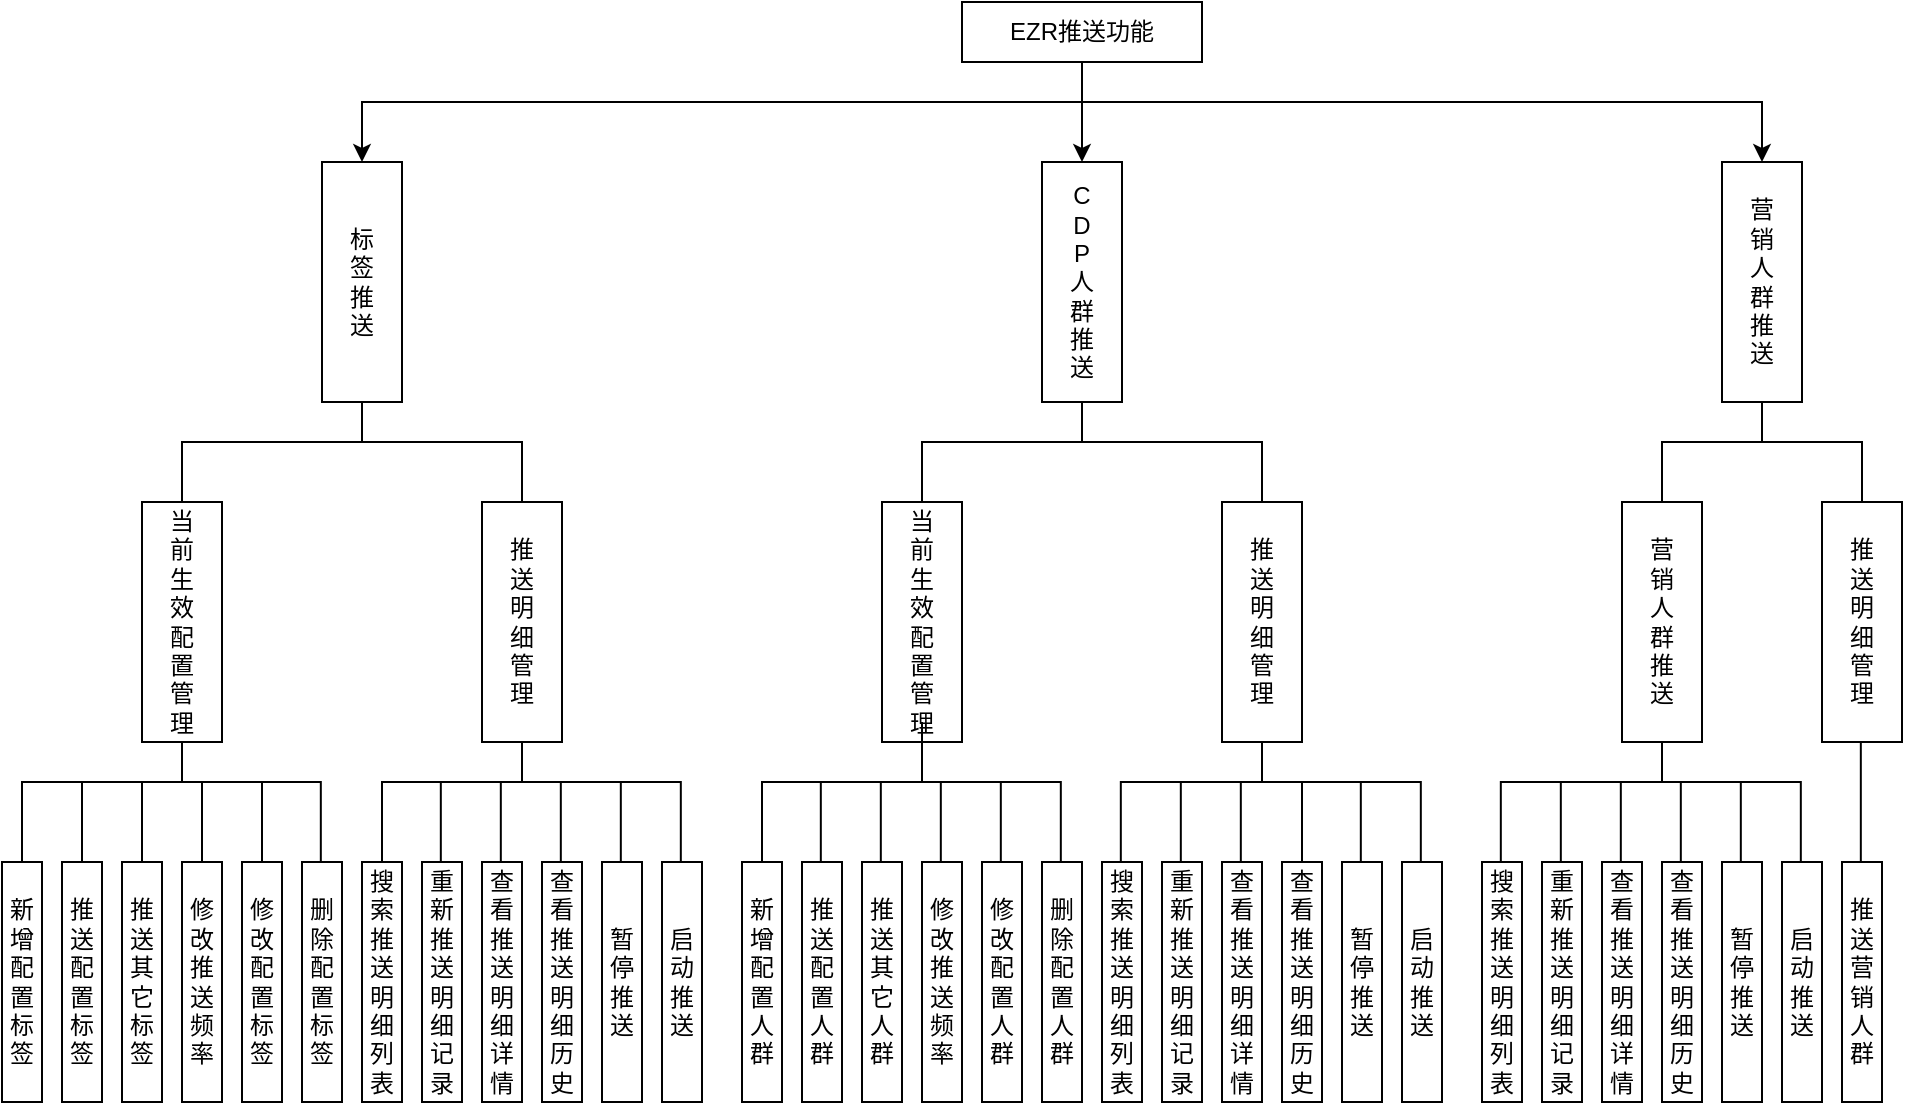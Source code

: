 <mxfile version="20.5.1" type="github"><diagram id="igIkLWl_I8CNIf3-y0DH" name="第 1 页"><mxGraphModel dx="1018" dy="528" grid="1" gridSize="10" guides="1" tooltips="1" connect="1" arrows="1" fold="1" page="1" pageScale="1" pageWidth="827" pageHeight="1169" math="0" shadow="0"><root><mxCell id="0"/><mxCell id="1" parent="0"/><mxCell id="1S4eVNWtwclJiUYLLemy-1" value="EZR推送功能" style="rounded=0;whiteSpace=wrap;html=1;" parent="1" vertex="1"><mxGeometry x="490" y="90" width="120" height="30" as="geometry"/></mxCell><mxCell id="1S4eVNWtwclJiUYLLemy-2" value="标&lt;br&gt;签&lt;br&gt;推&lt;br&gt;送" style="rounded=0;whiteSpace=wrap;html=1;" parent="1" vertex="1"><mxGeometry x="170" y="170" width="40" height="120" as="geometry"/></mxCell><mxCell id="1S4eVNWtwclJiUYLLemy-3" value="营&lt;br&gt;销&lt;br&gt;人&lt;br&gt;群&lt;br&gt;推&lt;br&gt;送" style="rounded=0;whiteSpace=wrap;html=1;" parent="1" vertex="1"><mxGeometry x="870" y="170" width="40" height="120" as="geometry"/></mxCell><mxCell id="1S4eVNWtwclJiUYLLemy-4" value="C&lt;br&gt;D&lt;br&gt;P&lt;br&gt;人&lt;br&gt;群&lt;br&gt;推&lt;br&gt;送" style="rounded=0;whiteSpace=wrap;html=1;" parent="1" vertex="1"><mxGeometry x="530" y="170" width="40" height="120" as="geometry"/></mxCell><mxCell id="1S4eVNWtwclJiUYLLemy-8" value="" style="endArrow=classic;html=1;rounded=0;exitX=0.5;exitY=1;exitDx=0;exitDy=0;entryX=0.5;entryY=0;entryDx=0;entryDy=0;" parent="1" source="1S4eVNWtwclJiUYLLemy-1" target="1S4eVNWtwclJiUYLLemy-2" edge="1"><mxGeometry width="50" height="50" relative="1" as="geometry"><mxPoint x="170" y="220" as="sourcePoint"/><mxPoint x="220" y="170" as="targetPoint"/><Array as="points"><mxPoint x="550" y="140"/><mxPoint x="190" y="140"/></Array></mxGeometry></mxCell><mxCell id="1S4eVNWtwclJiUYLLemy-9" value="" style="endArrow=classic;html=1;rounded=0;entryX=0.5;entryY=0;entryDx=0;entryDy=0;exitX=0.5;exitY=1;exitDx=0;exitDy=0;" parent="1" source="1S4eVNWtwclJiUYLLemy-1" target="1S4eVNWtwclJiUYLLemy-3" edge="1"><mxGeometry width="50" height="50" relative="1" as="geometry"><mxPoint x="400" y="130" as="sourcePoint"/><mxPoint x="430" y="230" as="targetPoint"/><Array as="points"><mxPoint x="550" y="140"/><mxPoint x="890" y="140"/></Array></mxGeometry></mxCell><mxCell id="1S4eVNWtwclJiUYLLemy-10" value="" style="endArrow=classic;html=1;rounded=0;entryX=0.5;entryY=0;entryDx=0;entryDy=0;exitX=0.5;exitY=1;exitDx=0;exitDy=0;" parent="1" source="1S4eVNWtwclJiUYLLemy-1" target="1S4eVNWtwclJiUYLLemy-4" edge="1"><mxGeometry width="50" height="50" relative="1" as="geometry"><mxPoint x="360" y="280" as="sourcePoint"/><mxPoint x="420" y="170" as="targetPoint"/></mxGeometry></mxCell><mxCell id="1S4eVNWtwclJiUYLLemy-12" value="当&lt;br&gt;前&lt;br&gt;生&lt;br&gt;效&lt;br&gt;配&lt;br&gt;置&lt;br&gt;管&lt;br&gt;理" style="rounded=0;whiteSpace=wrap;html=1;" parent="1" vertex="1"><mxGeometry x="80" y="340" width="40" height="120" as="geometry"/></mxCell><mxCell id="1S4eVNWtwclJiUYLLemy-13" value="推&lt;br&gt;送&lt;br&gt;明&lt;br&gt;细&lt;br&gt;管&lt;br&gt;理" style="rounded=0;whiteSpace=wrap;html=1;" parent="1" vertex="1"><mxGeometry x="250" y="340" width="40" height="120" as="geometry"/></mxCell><mxCell id="1S4eVNWtwclJiUYLLemy-15" value="推&lt;br&gt;送&lt;br&gt;明&lt;br&gt;细&lt;br&gt;管&lt;br&gt;理" style="rounded=0;whiteSpace=wrap;html=1;" parent="1" vertex="1"><mxGeometry x="620" y="340" width="40" height="120" as="geometry"/></mxCell><mxCell id="1S4eVNWtwclJiUYLLemy-17" value="推&lt;br&gt;送&lt;br&gt;明&lt;br&gt;细&lt;br&gt;管&lt;br&gt;理" style="rounded=0;whiteSpace=wrap;html=1;" parent="1" vertex="1"><mxGeometry x="920" y="340" width="40" height="120" as="geometry"/></mxCell><mxCell id="1S4eVNWtwclJiUYLLemy-19" value="当&lt;br&gt;前&lt;br&gt;生&lt;br&gt;效&lt;br&gt;配&lt;br&gt;置&lt;br&gt;管&lt;br&gt;理" style="rounded=0;whiteSpace=wrap;html=1;" parent="1" vertex="1"><mxGeometry x="450" y="340" width="40" height="120" as="geometry"/></mxCell><mxCell id="1S4eVNWtwclJiUYLLemy-20" value="营&lt;br&gt;销&lt;br&gt;人&lt;br&gt;群&lt;br&gt;推&lt;br&gt;送" style="rounded=0;whiteSpace=wrap;html=1;" parent="1" vertex="1"><mxGeometry x="820" y="340" width="40" height="120" as="geometry"/></mxCell><mxCell id="1S4eVNWtwclJiUYLLemy-21" value="新&lt;br&gt;增&lt;br&gt;配&lt;br&gt;置&lt;br&gt;标&lt;br&gt;签" style="rounded=0;whiteSpace=wrap;html=1;" parent="1" vertex="1"><mxGeometry x="10" y="520" width="20" height="120" as="geometry"/></mxCell><mxCell id="1S4eVNWtwclJiUYLLemy-23" value="推&lt;br&gt;送&lt;br&gt;配&lt;br&gt;置&lt;br&gt;标&lt;br&gt;签" style="rounded=0;whiteSpace=wrap;html=1;" parent="1" vertex="1"><mxGeometry x="40" y="520" width="20" height="120" as="geometry"/></mxCell><mxCell id="1S4eVNWtwclJiUYLLemy-24" value="推&lt;br&gt;送&lt;br&gt;其&lt;br&gt;它&lt;br&gt;标&lt;br&gt;签" style="rounded=0;whiteSpace=wrap;html=1;" parent="1" vertex="1"><mxGeometry x="70" y="520" width="20" height="120" as="geometry"/></mxCell><mxCell id="1S4eVNWtwclJiUYLLemy-25" value="修&lt;br&gt;改&lt;br&gt;推&lt;br&gt;送&lt;br&gt;频&lt;br&gt;率" style="rounded=0;whiteSpace=wrap;html=1;" parent="1" vertex="1"><mxGeometry x="100" y="520" width="20" height="120" as="geometry"/></mxCell><mxCell id="1S4eVNWtwclJiUYLLemy-26" value="修&lt;br&gt;改&lt;br&gt;配&lt;br&gt;置&lt;br&gt;标&lt;br&gt;签" style="rounded=0;whiteSpace=wrap;html=1;" parent="1" vertex="1"><mxGeometry x="130" y="520" width="20" height="120" as="geometry"/></mxCell><mxCell id="1S4eVNWtwclJiUYLLemy-27" value="删&lt;br&gt;除&lt;br&gt;配&lt;br&gt;置&lt;br&gt;标&lt;br&gt;签" style="rounded=0;whiteSpace=wrap;html=1;" parent="1" vertex="1"><mxGeometry x="160" y="520" width="20" height="120" as="geometry"/></mxCell><mxCell id="1S4eVNWtwclJiUYLLemy-28" value="搜&lt;br&gt;索&lt;br&gt;推&lt;br&gt;送&lt;br&gt;明&lt;br&gt;细&lt;br&gt;列&lt;br&gt;表" style="rounded=0;whiteSpace=wrap;html=1;" parent="1" vertex="1"><mxGeometry x="190" y="520" width="20" height="120" as="geometry"/></mxCell><mxCell id="1S4eVNWtwclJiUYLLemy-29" value="重&lt;br&gt;新&lt;br&gt;推&lt;br&gt;送&lt;br&gt;明&lt;br&gt;细&lt;br&gt;记&lt;br&gt;录" style="rounded=0;whiteSpace=wrap;html=1;" parent="1" vertex="1"><mxGeometry x="220" y="520" width="20" height="120" as="geometry"/></mxCell><mxCell id="1S4eVNWtwclJiUYLLemy-30" value="查&lt;br&gt;看&lt;br&gt;推&lt;br&gt;送&lt;br&gt;明&lt;br&gt;细&lt;br&gt;详&lt;br&gt;情" style="rounded=0;whiteSpace=wrap;html=1;" parent="1" vertex="1"><mxGeometry x="250" y="520" width="20" height="120" as="geometry"/></mxCell><mxCell id="1S4eVNWtwclJiUYLLemy-31" value="查&lt;br&gt;看&lt;br&gt;推&lt;br&gt;送&lt;br&gt;明&lt;br&gt;细&lt;br&gt;历&lt;br&gt;史" style="rounded=0;whiteSpace=wrap;html=1;" parent="1" vertex="1"><mxGeometry x="280" y="520" width="20" height="120" as="geometry"/></mxCell><mxCell id="1S4eVNWtwclJiUYLLemy-32" value="暂&lt;br&gt;停&lt;br&gt;推&lt;br&gt;送" style="rounded=0;whiteSpace=wrap;html=1;" parent="1" vertex="1"><mxGeometry x="310" y="520" width="20" height="120" as="geometry"/></mxCell><mxCell id="1S4eVNWtwclJiUYLLemy-33" value="启&lt;br&gt;动&lt;br&gt;推&lt;br&gt;送" style="rounded=0;whiteSpace=wrap;html=1;" parent="1" vertex="1"><mxGeometry x="340" y="520" width="20" height="120" as="geometry"/></mxCell><mxCell id="1S4eVNWtwclJiUYLLemy-35" value="新&lt;br&gt;增&lt;br&gt;配&lt;br&gt;置&lt;br&gt;人&lt;br&gt;群" style="rounded=0;whiteSpace=wrap;html=1;" parent="1" vertex="1"><mxGeometry x="380" y="520" width="20" height="120" as="geometry"/></mxCell><mxCell id="1S4eVNWtwclJiUYLLemy-36" value="推&lt;br&gt;送&lt;br&gt;配&lt;br&gt;置&lt;br&gt;人&lt;br&gt;群" style="rounded=0;whiteSpace=wrap;html=1;" parent="1" vertex="1"><mxGeometry x="410" y="520" width="20" height="120" as="geometry"/></mxCell><mxCell id="1S4eVNWtwclJiUYLLemy-37" value="推&lt;br&gt;送&lt;br&gt;其&lt;br&gt;它&lt;br&gt;人&lt;br&gt;群" style="rounded=0;whiteSpace=wrap;html=1;" parent="1" vertex="1"><mxGeometry x="440" y="520" width="20" height="120" as="geometry"/></mxCell><mxCell id="1S4eVNWtwclJiUYLLemy-38" value="修&lt;br&gt;改&lt;br&gt;推&lt;br&gt;送&lt;br&gt;频&lt;br&gt;率" style="rounded=0;whiteSpace=wrap;html=1;" parent="1" vertex="1"><mxGeometry x="470" y="520" width="20" height="120" as="geometry"/></mxCell><mxCell id="1S4eVNWtwclJiUYLLemy-39" value="修&lt;br&gt;改&lt;br&gt;配&lt;br&gt;置&lt;br&gt;人&lt;br&gt;群" style="rounded=0;whiteSpace=wrap;html=1;" parent="1" vertex="1"><mxGeometry x="500" y="520" width="20" height="120" as="geometry"/></mxCell><mxCell id="1S4eVNWtwclJiUYLLemy-40" value="删&lt;br&gt;除&lt;br&gt;配&lt;br&gt;置&lt;br&gt;人&lt;br&gt;群" style="rounded=0;whiteSpace=wrap;html=1;" parent="1" vertex="1"><mxGeometry x="530" y="520" width="20" height="120" as="geometry"/></mxCell><mxCell id="1S4eVNWtwclJiUYLLemy-41" value="搜&lt;br&gt;索&lt;br&gt;推&lt;br&gt;送&lt;br&gt;明&lt;br&gt;细&lt;br&gt;列&lt;br&gt;表" style="rounded=0;whiteSpace=wrap;html=1;" parent="1" vertex="1"><mxGeometry x="560" y="520" width="20" height="120" as="geometry"/></mxCell><mxCell id="1S4eVNWtwclJiUYLLemy-42" value="重&lt;br&gt;新&lt;br&gt;推&lt;br&gt;送&lt;br&gt;明&lt;br&gt;细&lt;br&gt;记&lt;br&gt;录" style="rounded=0;whiteSpace=wrap;html=1;" parent="1" vertex="1"><mxGeometry x="590" y="520" width="20" height="120" as="geometry"/></mxCell><mxCell id="1S4eVNWtwclJiUYLLemy-43" value="查&lt;br&gt;看&lt;br&gt;推&lt;br&gt;送&lt;br&gt;明&lt;br&gt;细&lt;br&gt;详&lt;br&gt;情" style="rounded=0;whiteSpace=wrap;html=1;" parent="1" vertex="1"><mxGeometry x="620" y="520" width="20" height="120" as="geometry"/></mxCell><mxCell id="1S4eVNWtwclJiUYLLemy-44" value="查&lt;br&gt;看&lt;br&gt;推&lt;br&gt;送&lt;br&gt;明&lt;br&gt;细&lt;br&gt;历&lt;br&gt;史" style="rounded=0;whiteSpace=wrap;html=1;" parent="1" vertex="1"><mxGeometry x="650" y="520" width="20" height="120" as="geometry"/></mxCell><mxCell id="1S4eVNWtwclJiUYLLemy-45" value="暂&lt;br&gt;停&lt;br&gt;推&lt;br&gt;送" style="rounded=0;whiteSpace=wrap;html=1;" parent="1" vertex="1"><mxGeometry x="680" y="520" width="20" height="120" as="geometry"/></mxCell><mxCell id="1S4eVNWtwclJiUYLLemy-46" value="启&lt;br&gt;动&lt;br&gt;推&lt;br&gt;送" style="rounded=0;whiteSpace=wrap;html=1;" parent="1" vertex="1"><mxGeometry x="710" y="520" width="20" height="120" as="geometry"/></mxCell><mxCell id="1S4eVNWtwclJiUYLLemy-47" value="搜&lt;br&gt;索&lt;br&gt;推&lt;br&gt;送&lt;br&gt;明&lt;br&gt;细&lt;br&gt;列&lt;br&gt;表" style="rounded=0;whiteSpace=wrap;html=1;" parent="1" vertex="1"><mxGeometry x="750" y="520" width="20" height="120" as="geometry"/></mxCell><mxCell id="1S4eVNWtwclJiUYLLemy-48" value="重&lt;br&gt;新&lt;br&gt;推&lt;br&gt;送&lt;br&gt;明&lt;br&gt;细&lt;br&gt;记&lt;br&gt;录" style="rounded=0;whiteSpace=wrap;html=1;" parent="1" vertex="1"><mxGeometry x="780" y="520" width="20" height="120" as="geometry"/></mxCell><mxCell id="1S4eVNWtwclJiUYLLemy-49" value="查&lt;br&gt;看&lt;br&gt;推&lt;br&gt;送&lt;br&gt;明&lt;br&gt;细&lt;br&gt;详&lt;br&gt;情" style="rounded=0;whiteSpace=wrap;html=1;" parent="1" vertex="1"><mxGeometry x="810" y="520" width="20" height="120" as="geometry"/></mxCell><mxCell id="1S4eVNWtwclJiUYLLemy-50" value="查&lt;br&gt;看&lt;br&gt;推&lt;br&gt;送&lt;br&gt;明&lt;br&gt;细&lt;br&gt;历&lt;br&gt;史" style="rounded=0;whiteSpace=wrap;html=1;" parent="1" vertex="1"><mxGeometry x="840" y="520" width="20" height="120" as="geometry"/></mxCell><mxCell id="1S4eVNWtwclJiUYLLemy-51" value="暂&lt;br&gt;停&lt;br&gt;推&lt;br&gt;送" style="rounded=0;whiteSpace=wrap;html=1;" parent="1" vertex="1"><mxGeometry x="870" y="520" width="20" height="120" as="geometry"/></mxCell><mxCell id="1S4eVNWtwclJiUYLLemy-52" value="启&lt;br&gt;动&lt;br&gt;推&lt;br&gt;送" style="rounded=0;whiteSpace=wrap;html=1;" parent="1" vertex="1"><mxGeometry x="900" y="520" width="20" height="120" as="geometry"/></mxCell><mxCell id="1S4eVNWtwclJiUYLLemy-53" value="推&lt;br&gt;送&lt;br&gt;营&lt;br&gt;销人&lt;br&gt;群" style="rounded=0;whiteSpace=wrap;html=1;" parent="1" vertex="1"><mxGeometry x="930" y="520" width="20" height="120" as="geometry"/></mxCell><mxCell id="1S4eVNWtwclJiUYLLemy-54" value="" style="endArrow=none;html=1;rounded=0;fontFamily=Helvetica;fontSize=12;entryX=0.5;entryY=1;entryDx=0;entryDy=0;exitX=0.5;exitY=0;exitDx=0;exitDy=0;" parent="1" source="1S4eVNWtwclJiUYLLemy-13" target="1S4eVNWtwclJiUYLLemy-2" edge="1"><mxGeometry width="50" height="50" relative="1" as="geometry"><mxPoint x="490" y="410" as="sourcePoint"/><mxPoint x="540" y="360" as="targetPoint"/><Array as="points"><mxPoint x="270" y="310"/><mxPoint x="190" y="310"/></Array></mxGeometry></mxCell><mxCell id="1S4eVNWtwclJiUYLLemy-55" value="" style="endArrow=none;html=1;rounded=0;fontFamily=Helvetica;fontSize=12;entryX=0.5;entryY=1;entryDx=0;entryDy=0;exitX=0.5;exitY=0;exitDx=0;exitDy=0;" parent="1" source="1S4eVNWtwclJiUYLLemy-12" target="1S4eVNWtwclJiUYLLemy-2" edge="1"><mxGeometry width="50" height="50" relative="1" as="geometry"><mxPoint x="280" y="350" as="sourcePoint"/><mxPoint x="200" y="300" as="targetPoint"/><Array as="points"><mxPoint x="100" y="310"/><mxPoint x="190" y="310"/></Array></mxGeometry></mxCell><mxCell id="1S4eVNWtwclJiUYLLemy-56" value="" style="endArrow=none;html=1;rounded=0;fontFamily=Helvetica;fontSize=12;entryX=0.5;entryY=1;entryDx=0;entryDy=0;exitX=0.5;exitY=0;exitDx=0;exitDy=0;" parent="1" source="1S4eVNWtwclJiUYLLemy-19" target="1S4eVNWtwclJiUYLLemy-4" edge="1"><mxGeometry width="50" height="50" relative="1" as="geometry"><mxPoint x="290" y="360" as="sourcePoint"/><mxPoint x="210" y="310" as="targetPoint"/><Array as="points"><mxPoint x="470" y="310"/><mxPoint x="550" y="310"/></Array></mxGeometry></mxCell><mxCell id="1S4eVNWtwclJiUYLLemy-57" value="" style="endArrow=none;html=1;rounded=0;fontFamily=Helvetica;fontSize=12;exitX=0.5;exitY=1;exitDx=0;exitDy=0;entryX=0.5;entryY=0;entryDx=0;entryDy=0;" parent="1" source="1S4eVNWtwclJiUYLLemy-4" target="1S4eVNWtwclJiUYLLemy-15" edge="1"><mxGeometry width="50" height="50" relative="1" as="geometry"><mxPoint x="300" y="370" as="sourcePoint"/><mxPoint x="190" y="290" as="targetPoint"/><Array as="points"><mxPoint x="550" y="310"/><mxPoint x="640" y="310"/></Array></mxGeometry></mxCell><mxCell id="1S4eVNWtwclJiUYLLemy-58" value="" style="endArrow=none;html=1;rounded=0;fontFamily=Helvetica;fontSize=12;entryX=0.5;entryY=1;entryDx=0;entryDy=0;exitX=0.5;exitY=0;exitDx=0;exitDy=0;" parent="1" source="1S4eVNWtwclJiUYLLemy-20" target="1S4eVNWtwclJiUYLLemy-3" edge="1"><mxGeometry width="50" height="50" relative="1" as="geometry"><mxPoint x="310" y="380" as="sourcePoint"/><mxPoint x="230" y="330" as="targetPoint"/><Array as="points"><mxPoint x="840" y="310"/><mxPoint x="890" y="310"/></Array></mxGeometry></mxCell><mxCell id="1S4eVNWtwclJiUYLLemy-59" value="" style="endArrow=none;html=1;rounded=0;fontFamily=Helvetica;fontSize=12;entryX=0.5;entryY=1;entryDx=0;entryDy=0;exitX=0.5;exitY=0;exitDx=0;exitDy=0;" parent="1" source="1S4eVNWtwclJiUYLLemy-17" target="1S4eVNWtwclJiUYLLemy-3" edge="1"><mxGeometry width="50" height="50" relative="1" as="geometry"><mxPoint x="320" y="390" as="sourcePoint"/><mxPoint x="240" y="340" as="targetPoint"/><Array as="points"><mxPoint x="940" y="310"/><mxPoint x="890" y="310"/></Array></mxGeometry></mxCell><mxCell id="1S4eVNWtwclJiUYLLemy-60" value="" style="endArrow=none;html=1;rounded=0;fontFamily=Helvetica;fontSize=12;entryX=0.5;entryY=1;entryDx=0;entryDy=0;exitX=0.5;exitY=0;exitDx=0;exitDy=0;" parent="1" source="1S4eVNWtwclJiUYLLemy-21" target="1S4eVNWtwclJiUYLLemy-12" edge="1"><mxGeometry width="50" height="50" relative="1" as="geometry"><mxPoint x="330" y="400" as="sourcePoint"/><mxPoint x="250" y="350" as="targetPoint"/><Array as="points"><mxPoint x="20" y="480"/><mxPoint x="100" y="480"/></Array></mxGeometry></mxCell><mxCell id="1S4eVNWtwclJiUYLLemy-63" value="" style="endArrow=none;html=1;rounded=0;fontFamily=Helvetica;fontSize=12;entryX=0.5;entryY=1;entryDx=0;entryDy=0;" parent="1" target="1S4eVNWtwclJiUYLLemy-13" edge="1"><mxGeometry width="50" height="50" relative="1" as="geometry"><mxPoint x="200" y="520" as="sourcePoint"/><mxPoint x="540" y="510" as="targetPoint"/><Array as="points"><mxPoint x="200" y="480"/><mxPoint x="270" y="480"/></Array></mxGeometry></mxCell><mxCell id="1S4eVNWtwclJiUYLLemy-68" value="" style="endArrow=none;html=1;rounded=0;fontFamily=Helvetica;fontSize=12;entryX=0.5;entryY=1;entryDx=0;entryDy=0;exitX=0.5;exitY=0;exitDx=0;exitDy=0;" parent="1" source="1S4eVNWtwclJiUYLLemy-35" edge="1"><mxGeometry width="50" height="50" relative="1" as="geometry"><mxPoint x="400" y="520" as="sourcePoint"/><mxPoint x="470" y="460" as="targetPoint"/><Array as="points"><mxPoint x="390" y="480"/><mxPoint x="470" y="480"/></Array></mxGeometry></mxCell><mxCell id="1S4eVNWtwclJiUYLLemy-69" value="" style="endArrow=none;html=1;rounded=0;fontFamily=Helvetica;fontSize=12;entryX=0.5;entryY=1;entryDx=0;entryDy=0;edgeStyle=elbowEdgeStyle;elbow=vertical;exitX=0.5;exitY=0;exitDx=0;exitDy=0;" parent="1" source="1S4eVNWtwclJiUYLLemy-23" edge="1"><mxGeometry width="50" height="50" relative="1" as="geometry"><mxPoint x="30" y="520" as="sourcePoint"/><mxPoint x="100" y="460" as="targetPoint"/><Array as="points"><mxPoint x="60" y="480"/></Array></mxGeometry></mxCell><mxCell id="1S4eVNWtwclJiUYLLemy-71" value="" style="endArrow=none;html=1;rounded=0;fontFamily=Helvetica;fontSize=12;entryX=0.5;entryY=1;entryDx=0;entryDy=0;edgeStyle=elbowEdgeStyle;elbow=vertical;" parent="1" target="1S4eVNWtwclJiUYLLemy-12" edge="1"><mxGeometry width="50" height="50" relative="1" as="geometry"><mxPoint x="80" y="520" as="sourcePoint"/><mxPoint x="150" y="460" as="targetPoint"/><Array as="points"><mxPoint x="90" y="480"/></Array></mxGeometry></mxCell><mxCell id="1S4eVNWtwclJiUYLLemy-73" value="" style="endArrow=none;html=1;rounded=0;fontFamily=Helvetica;fontSize=12;edgeStyle=elbowEdgeStyle;elbow=vertical;entryX=0.5;entryY=1;entryDx=0;entryDy=0;" parent="1" target="1S4eVNWtwclJiUYLLemy-12" edge="1"><mxGeometry width="50" height="50" relative="1" as="geometry"><mxPoint x="110" y="520" as="sourcePoint"/><mxPoint x="130" y="460" as="targetPoint"/><Array as="points"><mxPoint x="120" y="480"/></Array></mxGeometry></mxCell><mxCell id="1S4eVNWtwclJiUYLLemy-74" value="" style="endArrow=none;html=1;rounded=0;fontFamily=Helvetica;fontSize=12;edgeStyle=elbowEdgeStyle;elbow=vertical;entryX=0.5;entryY=1;entryDx=0;entryDy=0;" parent="1" target="1S4eVNWtwclJiUYLLemy-12" edge="1"><mxGeometry width="50" height="50" relative="1" as="geometry"><mxPoint x="140" y="520" as="sourcePoint"/><mxPoint x="140" y="460" as="targetPoint"/><Array as="points"><mxPoint x="160" y="480"/></Array></mxGeometry></mxCell><mxCell id="1S4eVNWtwclJiUYLLemy-75" value="" style="endArrow=none;html=1;rounded=0;fontFamily=Helvetica;fontSize=12;edgeStyle=elbowEdgeStyle;elbow=vertical;entryX=0.5;entryY=1;entryDx=0;entryDy=0;" parent="1" target="1S4eVNWtwclJiUYLLemy-12" edge="1"><mxGeometry width="50" height="50" relative="1" as="geometry"><mxPoint x="169.41" y="520" as="sourcePoint"/><mxPoint x="169.41" y="460" as="targetPoint"/><Array as="points"><mxPoint x="130" y="480"/></Array></mxGeometry></mxCell><mxCell id="1S4eVNWtwclJiUYLLemy-76" value="" style="endArrow=none;html=1;rounded=0;fontFamily=Helvetica;fontSize=12;edgeStyle=elbowEdgeStyle;elbow=vertical;entryX=0.5;entryY=1;entryDx=0;entryDy=0;" parent="1" target="1S4eVNWtwclJiUYLLemy-13" edge="1"><mxGeometry width="50" height="50" relative="1" as="geometry"><mxPoint x="229.41" y="520" as="sourcePoint"/><mxPoint x="229.41" y="460" as="targetPoint"/><Array as="points"><mxPoint x="249.41" y="480"/></Array></mxGeometry></mxCell><mxCell id="1S4eVNWtwclJiUYLLemy-77" value="" style="endArrow=none;html=1;rounded=0;fontFamily=Helvetica;fontSize=12;edgeStyle=elbowEdgeStyle;elbow=vertical;entryX=0.5;entryY=1;entryDx=0;entryDy=0;" parent="1" target="1S4eVNWtwclJiUYLLemy-13" edge="1"><mxGeometry width="50" height="50" relative="1" as="geometry"><mxPoint x="259.41" y="520" as="sourcePoint"/><mxPoint x="259.41" y="460" as="targetPoint"/><Array as="points"><mxPoint x="279.41" y="480"/></Array></mxGeometry></mxCell><mxCell id="1S4eVNWtwclJiUYLLemy-78" value="" style="endArrow=none;html=1;rounded=0;fontFamily=Helvetica;fontSize=12;edgeStyle=elbowEdgeStyle;elbow=vertical;entryX=0.5;entryY=1;entryDx=0;entryDy=0;" parent="1" target="1S4eVNWtwclJiUYLLemy-13" edge="1"><mxGeometry width="50" height="50" relative="1" as="geometry"><mxPoint x="289.41" y="520" as="sourcePoint"/><mxPoint x="289.41" y="460" as="targetPoint"/><Array as="points"><mxPoint x="309.41" y="480"/></Array></mxGeometry></mxCell><mxCell id="1S4eVNWtwclJiUYLLemy-79" value="" style="endArrow=none;html=1;rounded=0;fontFamily=Helvetica;fontSize=12;edgeStyle=elbowEdgeStyle;elbow=vertical;entryX=0.5;entryY=1;entryDx=0;entryDy=0;" parent="1" target="1S4eVNWtwclJiUYLLemy-13" edge="1"><mxGeometry width="50" height="50" relative="1" as="geometry"><mxPoint x="319.41" y="520" as="sourcePoint"/><mxPoint x="319.41" y="460" as="targetPoint"/><Array as="points"><mxPoint x="339.41" y="480"/></Array></mxGeometry></mxCell><mxCell id="1S4eVNWtwclJiUYLLemy-80" value="" style="endArrow=none;html=1;rounded=0;fontFamily=Helvetica;fontSize=12;edgeStyle=elbowEdgeStyle;elbow=vertical;entryX=0.5;entryY=1;entryDx=0;entryDy=0;" parent="1" target="1S4eVNWtwclJiUYLLemy-13" edge="1"><mxGeometry width="50" height="50" relative="1" as="geometry"><mxPoint x="349.41" y="520" as="sourcePoint"/><mxPoint x="349.41" y="460" as="targetPoint"/><Array as="points"><mxPoint x="369.41" y="480"/></Array></mxGeometry></mxCell><mxCell id="1S4eVNWtwclJiUYLLemy-81" value="" style="endArrow=none;html=1;rounded=0;fontFamily=Helvetica;fontSize=12;edgeStyle=elbowEdgeStyle;elbow=vertical;entryX=0.5;entryY=1;entryDx=0;entryDy=0;" parent="1" target="1S4eVNWtwclJiUYLLemy-19" edge="1"><mxGeometry width="50" height="50" relative="1" as="geometry"><mxPoint x="419.41" y="520" as="sourcePoint"/><mxPoint x="419.41" y="460" as="targetPoint"/><Array as="points"><mxPoint x="440" y="480"/></Array></mxGeometry></mxCell><mxCell id="1S4eVNWtwclJiUYLLemy-82" value="" style="endArrow=none;html=1;rounded=0;fontFamily=Helvetica;fontSize=12;edgeStyle=elbowEdgeStyle;elbow=vertical;entryX=0.5;entryY=1;entryDx=0;entryDy=0;" parent="1" target="1S4eVNWtwclJiUYLLemy-19" edge="1"><mxGeometry width="50" height="50" relative="1" as="geometry"><mxPoint x="449.41" y="520" as="sourcePoint"/><mxPoint x="449.41" y="460" as="targetPoint"/><Array as="points"><mxPoint x="460" y="480"/></Array></mxGeometry></mxCell><mxCell id="1S4eVNWtwclJiUYLLemy-83" value="" style="endArrow=none;html=1;rounded=0;fontFamily=Helvetica;fontSize=12;edgeStyle=elbowEdgeStyle;elbow=vertical;" parent="1" edge="1"><mxGeometry width="50" height="50" relative="1" as="geometry"><mxPoint x="479.41" y="520" as="sourcePoint"/><mxPoint x="470" y="450" as="targetPoint"/><Array as="points"><mxPoint x="480" y="480"/></Array></mxGeometry></mxCell><mxCell id="1S4eVNWtwclJiUYLLemy-84" value="" style="endArrow=none;html=1;rounded=0;fontFamily=Helvetica;fontSize=12;edgeStyle=elbowEdgeStyle;elbow=vertical;" parent="1" edge="1"><mxGeometry width="50" height="50" relative="1" as="geometry"><mxPoint x="509.41" y="520" as="sourcePoint"/><mxPoint x="470" y="460" as="targetPoint"/><Array as="points"><mxPoint x="490" y="480"/></Array></mxGeometry></mxCell><mxCell id="1S4eVNWtwclJiUYLLemy-85" value="" style="endArrow=none;html=1;rounded=0;fontFamily=Helvetica;fontSize=12;edgeStyle=elbowEdgeStyle;elbow=vertical;entryX=0.5;entryY=1;entryDx=0;entryDy=0;" parent="1" target="1S4eVNWtwclJiUYLLemy-19" edge="1"><mxGeometry width="50" height="50" relative="1" as="geometry"><mxPoint x="539.41" y="520" as="sourcePoint"/><mxPoint x="539.41" y="460" as="targetPoint"/><Array as="points"><mxPoint x="500" y="480"/></Array></mxGeometry></mxCell><mxCell id="1S4eVNWtwclJiUYLLemy-86" value="" style="endArrow=none;html=1;rounded=0;fontFamily=Helvetica;fontSize=12;edgeStyle=elbowEdgeStyle;elbow=vertical;entryX=0.5;entryY=1;entryDx=0;entryDy=0;" parent="1" target="1S4eVNWtwclJiUYLLemy-15" edge="1"><mxGeometry width="50" height="50" relative="1" as="geometry"><mxPoint x="569.41" y="520" as="sourcePoint"/><mxPoint x="569.41" y="460" as="targetPoint"/><Array as="points"><mxPoint x="600" y="480"/></Array></mxGeometry></mxCell><mxCell id="1S4eVNWtwclJiUYLLemy-87" value="" style="endArrow=none;html=1;rounded=0;fontFamily=Helvetica;fontSize=12;edgeStyle=elbowEdgeStyle;elbow=vertical;entryX=0.5;entryY=1;entryDx=0;entryDy=0;" parent="1" target="1S4eVNWtwclJiUYLLemy-15" edge="1"><mxGeometry width="50" height="50" relative="1" as="geometry"><mxPoint x="599.41" y="520" as="sourcePoint"/><mxPoint x="599.41" y="460" as="targetPoint"/><Array as="points"><mxPoint x="620" y="480"/></Array></mxGeometry></mxCell><mxCell id="1S4eVNWtwclJiUYLLemy-88" value="" style="endArrow=none;html=1;rounded=0;fontFamily=Helvetica;fontSize=12;edgeStyle=elbowEdgeStyle;elbow=vertical;entryX=0.5;entryY=1;entryDx=0;entryDy=0;" parent="1" target="1S4eVNWtwclJiUYLLemy-15" edge="1"><mxGeometry width="50" height="50" relative="1" as="geometry"><mxPoint x="629.41" y="520" as="sourcePoint"/><mxPoint x="629.41" y="460" as="targetPoint"/><Array as="points"><mxPoint x="630" y="480"/></Array></mxGeometry></mxCell><mxCell id="1S4eVNWtwclJiUYLLemy-89" value="" style="endArrow=none;html=1;rounded=0;fontFamily=Helvetica;fontSize=12;edgeStyle=elbowEdgeStyle;elbow=vertical;entryX=0.5;entryY=1;entryDx=0;entryDy=0;" parent="1" target="1S4eVNWtwclJiUYLLemy-15" edge="1"><mxGeometry width="50" height="50" relative="1" as="geometry"><mxPoint x="660.0" y="520" as="sourcePoint"/><mxPoint x="660.0" y="460" as="targetPoint"/><Array as="points"><mxPoint x="650" y="480"/></Array></mxGeometry></mxCell><mxCell id="1S4eVNWtwclJiUYLLemy-90" value="" style="endArrow=none;html=1;rounded=0;fontFamily=Helvetica;fontSize=12;edgeStyle=elbowEdgeStyle;elbow=vertical;entryX=0.5;entryY=1;entryDx=0;entryDy=0;" parent="1" target="1S4eVNWtwclJiUYLLemy-15" edge="1"><mxGeometry width="50" height="50" relative="1" as="geometry"><mxPoint x="689.41" y="520" as="sourcePoint"/><mxPoint x="689.41" y="460" as="targetPoint"/><Array as="points"><mxPoint x="660" y="480"/></Array></mxGeometry></mxCell><mxCell id="1S4eVNWtwclJiUYLLemy-91" value="" style="endArrow=none;html=1;rounded=0;fontFamily=Helvetica;fontSize=12;edgeStyle=elbowEdgeStyle;elbow=vertical;entryX=0.5;entryY=1;entryDx=0;entryDy=0;" parent="1" target="1S4eVNWtwclJiUYLLemy-15" edge="1"><mxGeometry width="50" height="50" relative="1" as="geometry"><mxPoint x="719.41" y="520" as="sourcePoint"/><mxPoint x="719.41" y="460" as="targetPoint"/><Array as="points"><mxPoint x="680" y="480"/></Array></mxGeometry></mxCell><mxCell id="1S4eVNWtwclJiUYLLemy-92" value="" style="endArrow=none;html=1;rounded=0;fontFamily=Helvetica;fontSize=12;edgeStyle=elbowEdgeStyle;elbow=vertical;entryX=0.5;entryY=1;entryDx=0;entryDy=0;" parent="1" target="1S4eVNWtwclJiUYLLemy-20" edge="1"><mxGeometry width="50" height="50" relative="1" as="geometry"><mxPoint x="759.41" y="520" as="sourcePoint"/><mxPoint x="759.41" y="460" as="targetPoint"/><Array as="points"><mxPoint x="800" y="480"/></Array></mxGeometry></mxCell><mxCell id="1S4eVNWtwclJiUYLLemy-93" value="" style="endArrow=none;html=1;rounded=0;fontFamily=Helvetica;fontSize=12;edgeStyle=elbowEdgeStyle;elbow=vertical;entryX=0.5;entryY=1;entryDx=0;entryDy=0;" parent="1" target="1S4eVNWtwclJiUYLLemy-20" edge="1"><mxGeometry width="50" height="50" relative="1" as="geometry"><mxPoint x="789.41" y="520" as="sourcePoint"/><mxPoint x="789.41" y="460" as="targetPoint"/><Array as="points"><mxPoint x="810" y="480"/></Array></mxGeometry></mxCell><mxCell id="1S4eVNWtwclJiUYLLemy-94" value="" style="endArrow=none;html=1;rounded=0;fontFamily=Helvetica;fontSize=12;edgeStyle=elbowEdgeStyle;elbow=vertical;entryX=0.5;entryY=1;entryDx=0;entryDy=0;" parent="1" target="1S4eVNWtwclJiUYLLemy-20" edge="1"><mxGeometry width="50" height="50" relative="1" as="geometry"><mxPoint x="819.41" y="520" as="sourcePoint"/><mxPoint x="819.41" y="460" as="targetPoint"/><Array as="points"><mxPoint x="830" y="480"/></Array></mxGeometry></mxCell><mxCell id="1S4eVNWtwclJiUYLLemy-95" value="" style="endArrow=none;html=1;rounded=0;fontFamily=Helvetica;fontSize=12;edgeStyle=elbowEdgeStyle;elbow=vertical;entryX=0.5;entryY=1;entryDx=0;entryDy=0;" parent="1" target="1S4eVNWtwclJiUYLLemy-20" edge="1"><mxGeometry width="50" height="50" relative="1" as="geometry"><mxPoint x="849.41" y="520" as="sourcePoint"/><mxPoint x="849.41" y="460" as="targetPoint"/><Array as="points"><mxPoint x="840" y="480"/></Array></mxGeometry></mxCell><mxCell id="1S4eVNWtwclJiUYLLemy-96" value="" style="endArrow=none;html=1;rounded=0;fontFamily=Helvetica;fontSize=12;edgeStyle=elbowEdgeStyle;elbow=vertical;entryX=0.5;entryY=1;entryDx=0;entryDy=0;" parent="1" target="1S4eVNWtwclJiUYLLemy-20" edge="1"><mxGeometry width="50" height="50" relative="1" as="geometry"><mxPoint x="879.41" y="520" as="sourcePoint"/><mxPoint x="879.41" y="460" as="targetPoint"/><Array as="points"><mxPoint x="860" y="480"/></Array></mxGeometry></mxCell><mxCell id="1S4eVNWtwclJiUYLLemy-97" value="" style="endArrow=none;html=1;rounded=0;fontFamily=Helvetica;fontSize=12;edgeStyle=elbowEdgeStyle;elbow=vertical;entryX=0.5;entryY=1;entryDx=0;entryDy=0;" parent="1" target="1S4eVNWtwclJiUYLLemy-20" edge="1"><mxGeometry width="50" height="50" relative="1" as="geometry"><mxPoint x="909.41" y="520" as="sourcePoint"/><mxPoint x="909.41" y="460" as="targetPoint"/><Array as="points"><mxPoint x="880" y="480"/></Array></mxGeometry></mxCell><mxCell id="1S4eVNWtwclJiUYLLemy-98" value="" style="endArrow=none;html=1;rounded=0;fontFamily=Helvetica;fontSize=12;edgeStyle=elbowEdgeStyle;elbow=vertical;" parent="1" edge="1"><mxGeometry width="50" height="50" relative="1" as="geometry"><mxPoint x="939.41" y="520" as="sourcePoint"/><mxPoint x="939.41" y="460" as="targetPoint"/><Array as="points"/></mxGeometry></mxCell></root></mxGraphModel></diagram></mxfile>